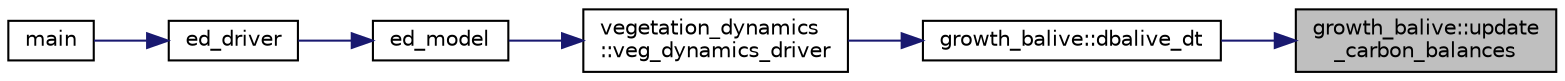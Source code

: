 digraph "growth_balive::update_carbon_balances"
{
 // LATEX_PDF_SIZE
  edge [fontname="Helvetica",fontsize="10",labelfontname="Helvetica",labelfontsize="10"];
  node [fontname="Helvetica",fontsize="10",shape=record];
  rankdir="RL";
  Node1 [label="growth_balive::update\l_carbon_balances",height=0.2,width=0.4,color="black", fillcolor="grey75", style="filled", fontcolor="black",tooltip=" "];
  Node1 -> Node2 [dir="back",color="midnightblue",fontsize="10",style="solid",fontname="Helvetica"];
  Node2 [label="growth_balive::dbalive_dt",height=0.2,width=0.4,color="black", fillcolor="white", style="filled",URL="$namespacegrowth__balive.html#a2711ed86cca4027a15a5a8de2bc9873a",tooltip="Updates living biomass."];
  Node2 -> Node3 [dir="back",color="midnightblue",fontsize="10",style="solid",fontname="Helvetica"];
  Node3 [label="vegetation_dynamics\l::veg_dynamics_driver",height=0.2,width=0.4,color="black", fillcolor="white", style="filled",URL="$namespacevegetation__dynamics.html#ac0aac7ba29275bab000373bd850a36e6",tooltip=" "];
  Node3 -> Node4 [dir="back",color="midnightblue",fontsize="10",style="solid",fontname="Helvetica"];
  Node4 [label="ed_model",height=0.2,width=0.4,color="black", fillcolor="white", style="filled",URL="$ed__model_8_f90.html#a9804b9ca3fcb1b4e17171d786d50c32c",tooltip="Begins, updates, and outputs results from ecosystem simulation."];
  Node4 -> Node5 [dir="back",color="midnightblue",fontsize="10",style="solid",fontname="Helvetica"];
  Node5 [label="ed_driver",height=0.2,width=0.4,color="black", fillcolor="white", style="filled",URL="$ed__driver_8_f90.html#a5706bd8bee60960fe8166de1870e47da",tooltip=" "];
  Node5 -> Node6 [dir="back",color="midnightblue",fontsize="10",style="solid",fontname="Helvetica"];
  Node6 [label="main",height=0.2,width=0.4,color="black", fillcolor="white", style="filled",URL="$edmain_8_f90.html#a8ec2266d83cd6c0b762cbcbc92c0af3d",tooltip=" "];
}
